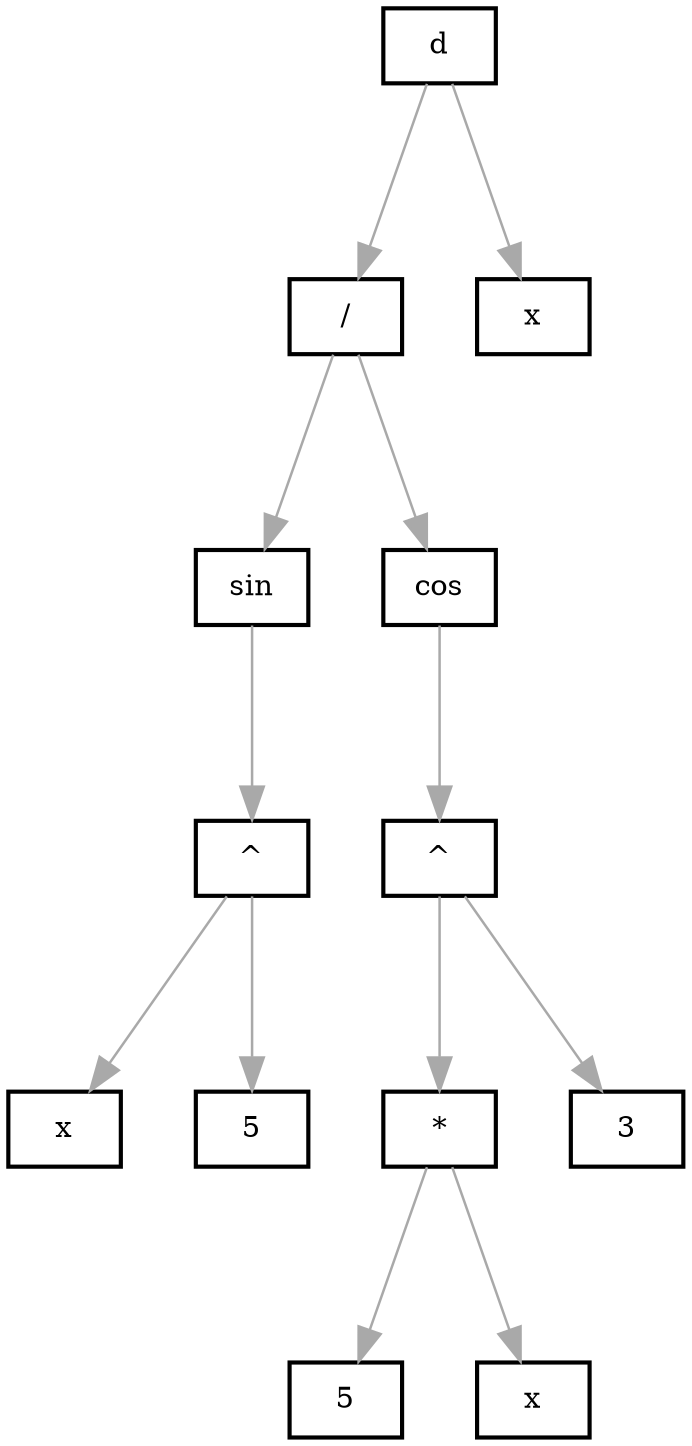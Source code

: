 	digraph
	{
		edge [color     = darkgrey]
		edge [arrowsize = 1.6]
		edge [penwidth  = 1.2]

		graph [penwidth = 2]
		graph [ranksep  = 1.3]
		graph [nodesep  = 0.5]
		graph [style    = "filled"]
		graph [color    = green, fillcolor = lightgreen]

		node [penwidth = 2]
		node [shape    = box]
		node [color    = black, fillcolor = white]

		compound  = true;
		newrank   = true;

		Node0x6000001dc000[label = "d"]
		Node0x6000001dc000 -> Node0x6000001dc020

		Node0x6000001dc020[label = "/"]
		Node0x6000001dc020 -> Node0x6000001dc040

		Node0x6000001dc040[label = "sin"]
		Node0x6000001dc040 -> Node0x6000001dc060

		Node0x6000001dc060[label = "^"]
		Node0x6000001dc060 -> Node0x6000001dc080

		Node0x6000001dc080[label = "x"]
		Node0x6000001dc060 -> Node0x6000001dc0a0

		Node0x6000001dc0a0[label = "5"]
		Node0x6000001dc020 -> Node0x6000001dc0c0

		Node0x6000001dc0c0[label = "cos"]
		Node0x6000001dc0c0 -> Node0x6000001dc0e0

		Node0x6000001dc0e0[label = "^"]
		Node0x6000001dc0e0 -> Node0x6000001dc100

		Node0x6000001dc100[label = "*"]
		Node0x6000001dc100 -> Node0x6000001dc120

		Node0x6000001dc120[label = "5"]
		Node0x6000001dc100 -> Node0x6000001dc140

		Node0x6000001dc140[label = "x"]
		Node0x6000001dc0e0 -> Node0x6000001dc160

		Node0x6000001dc160[label = "3"]
		Node0x6000001dc000 -> Node0x6000001dc180

		Node0x6000001dc180[label = "x"]
	}